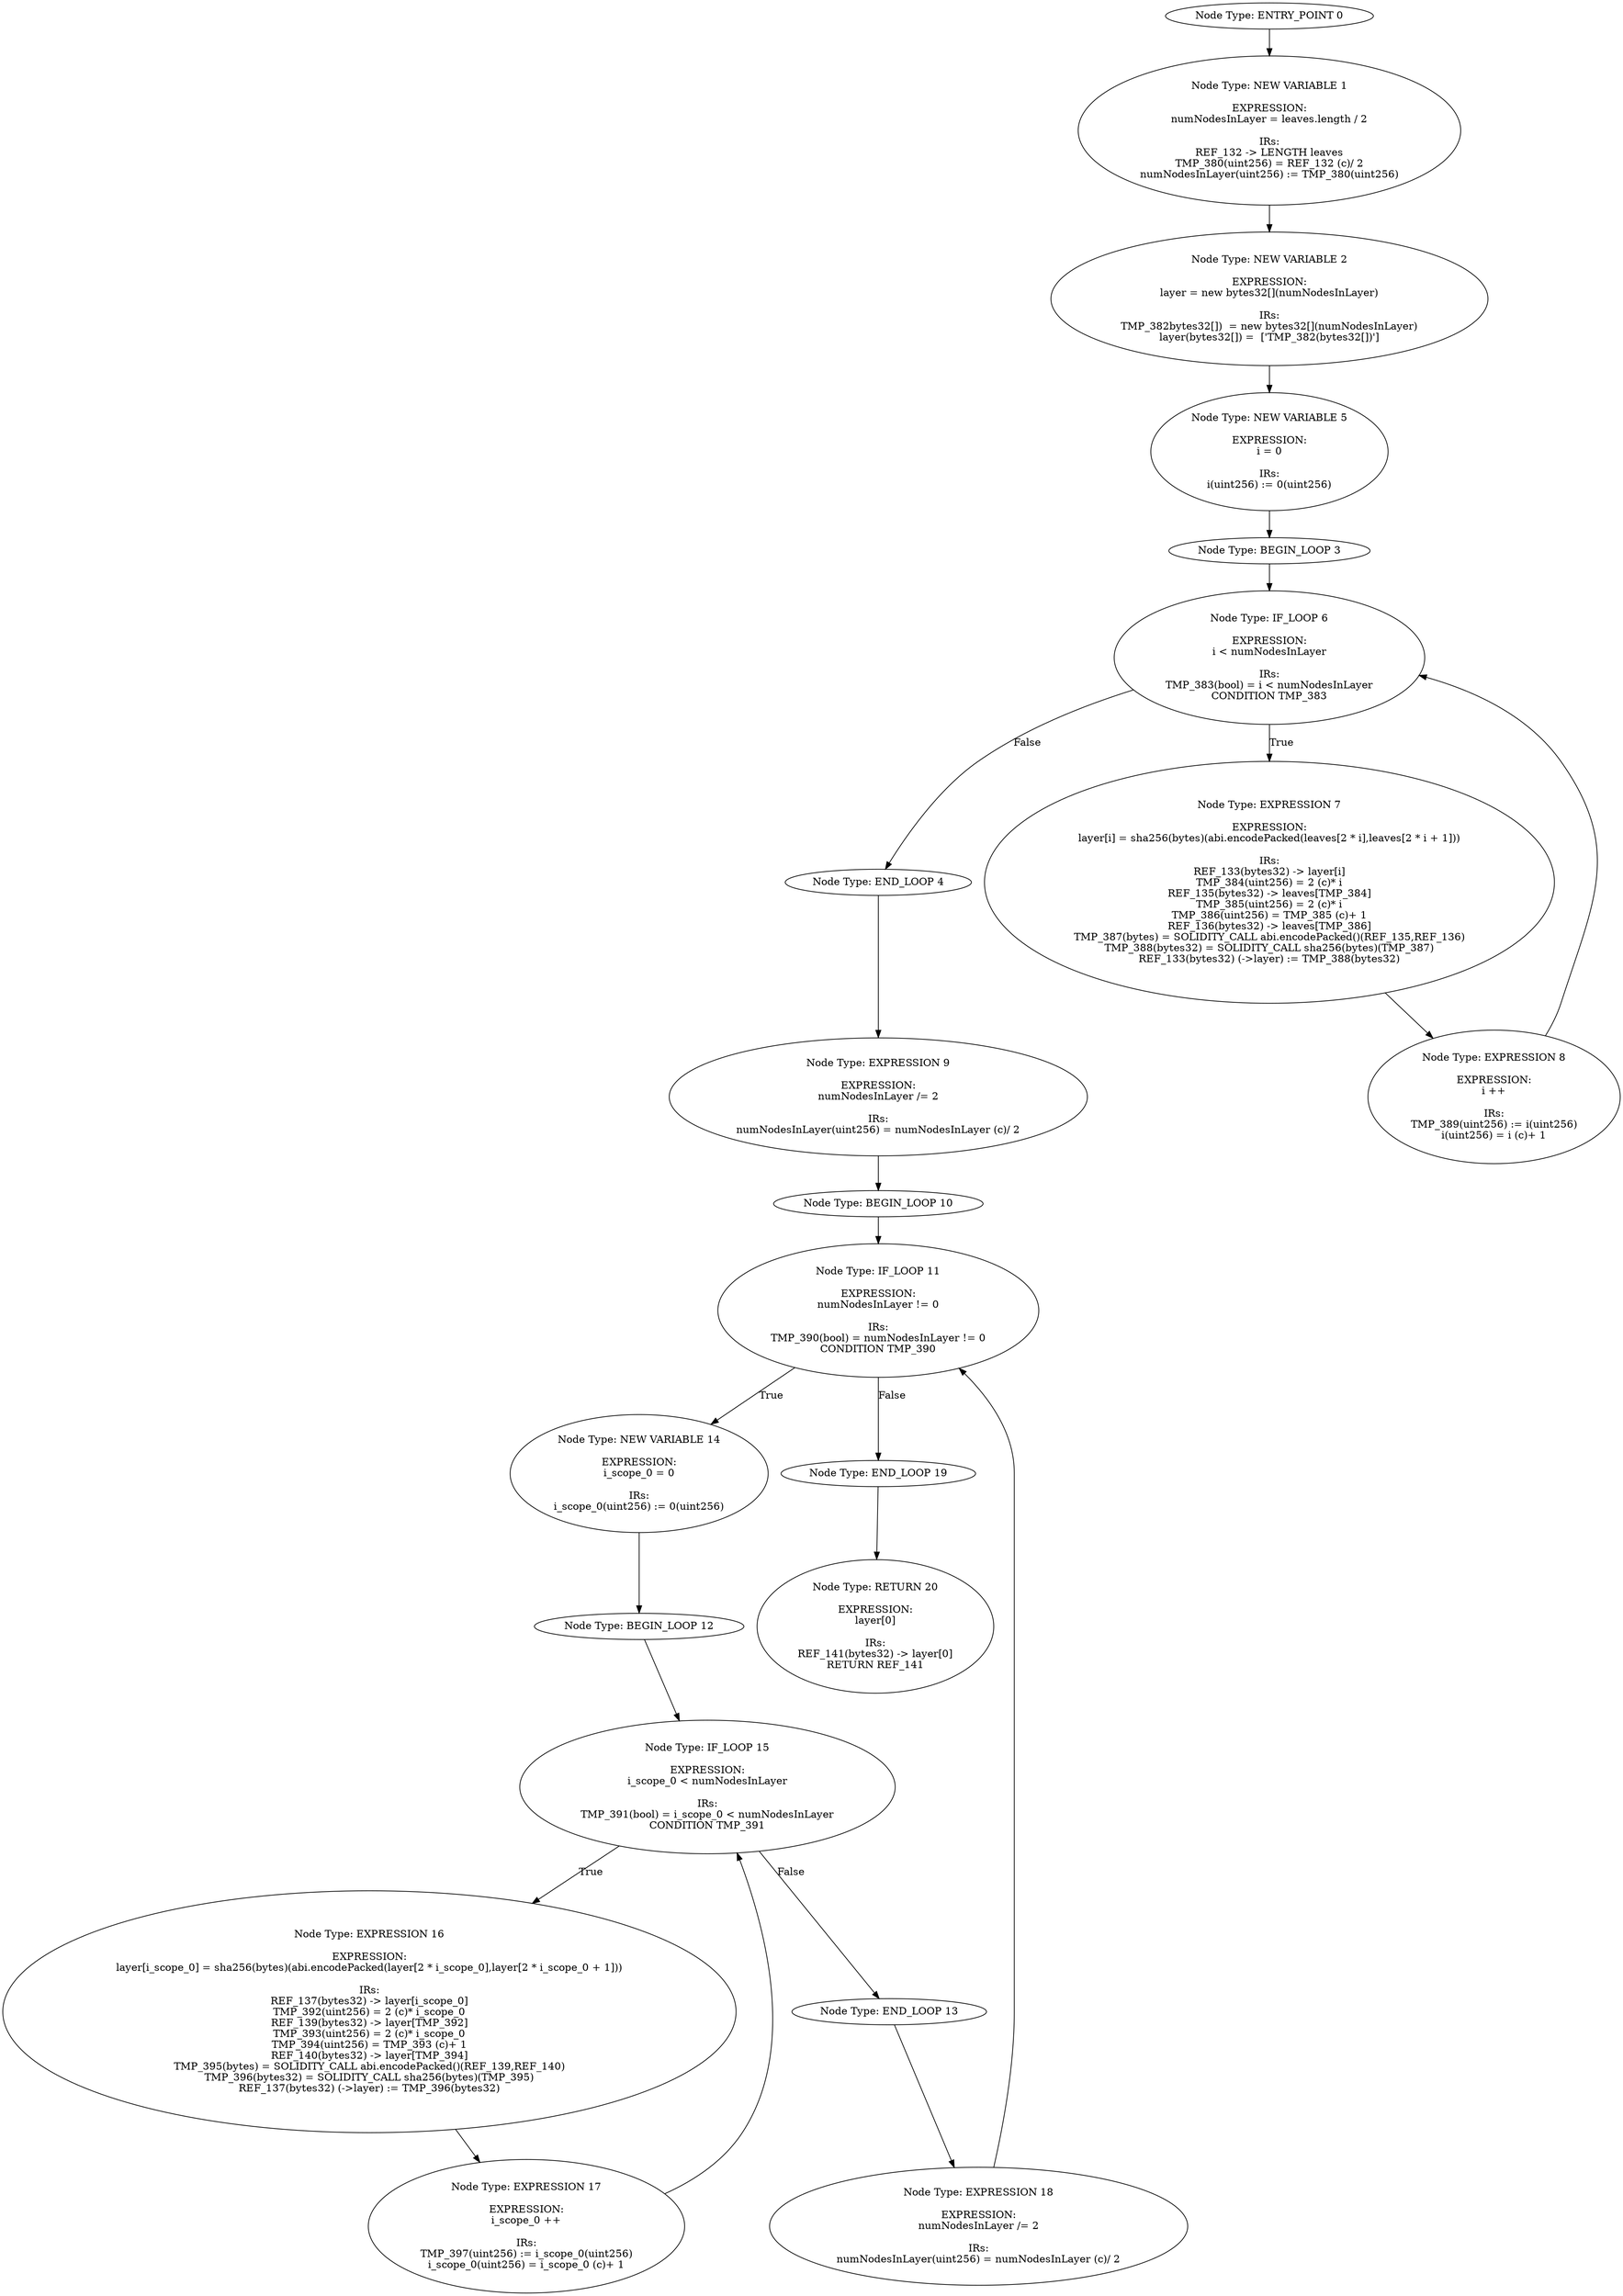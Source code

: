 digraph{
0[label="Node Type: ENTRY_POINT 0
"];
0->1;
1[label="Node Type: NEW VARIABLE 1

EXPRESSION:
numNodesInLayer = leaves.length / 2

IRs:
REF_132 -> LENGTH leaves
TMP_380(uint256) = REF_132 (c)/ 2
numNodesInLayer(uint256) := TMP_380(uint256)"];
1->2;
2[label="Node Type: NEW VARIABLE 2

EXPRESSION:
layer = new bytes32[](numNodesInLayer)

IRs:
TMP_382bytes32[])  = new bytes32[](numNodesInLayer)
layer(bytes32[]) =  ['TMP_382(bytes32[])']"];
2->5;
3[label="Node Type: BEGIN_LOOP 3
"];
3->6;
4[label="Node Type: END_LOOP 4
"];
4->9;
5[label="Node Type: NEW VARIABLE 5

EXPRESSION:
i = 0

IRs:
i(uint256) := 0(uint256)"];
5->3;
6[label="Node Type: IF_LOOP 6

EXPRESSION:
i < numNodesInLayer

IRs:
TMP_383(bool) = i < numNodesInLayer
CONDITION TMP_383"];
6->7[label="True"];
6->4[label="False"];
7[label="Node Type: EXPRESSION 7

EXPRESSION:
layer[i] = sha256(bytes)(abi.encodePacked(leaves[2 * i],leaves[2 * i + 1]))

IRs:
REF_133(bytes32) -> layer[i]
TMP_384(uint256) = 2 (c)* i
REF_135(bytes32) -> leaves[TMP_384]
TMP_385(uint256) = 2 (c)* i
TMP_386(uint256) = TMP_385 (c)+ 1
REF_136(bytes32) -> leaves[TMP_386]
TMP_387(bytes) = SOLIDITY_CALL abi.encodePacked()(REF_135,REF_136)
TMP_388(bytes32) = SOLIDITY_CALL sha256(bytes)(TMP_387)
REF_133(bytes32) (->layer) := TMP_388(bytes32)"];
7->8;
8[label="Node Type: EXPRESSION 8

EXPRESSION:
i ++

IRs:
TMP_389(uint256) := i(uint256)
i(uint256) = i (c)+ 1"];
8->6;
9[label="Node Type: EXPRESSION 9

EXPRESSION:
numNodesInLayer /= 2

IRs:
numNodesInLayer(uint256) = numNodesInLayer (c)/ 2"];
9->10;
10[label="Node Type: BEGIN_LOOP 10
"];
10->11;
11[label="Node Type: IF_LOOP 11

EXPRESSION:
numNodesInLayer != 0

IRs:
TMP_390(bool) = numNodesInLayer != 0
CONDITION TMP_390"];
11->14[label="True"];
11->19[label="False"];
12[label="Node Type: BEGIN_LOOP 12
"];
12->15;
13[label="Node Type: END_LOOP 13
"];
13->18;
14[label="Node Type: NEW VARIABLE 14

EXPRESSION:
i_scope_0 = 0

IRs:
i_scope_0(uint256) := 0(uint256)"];
14->12;
15[label="Node Type: IF_LOOP 15

EXPRESSION:
i_scope_0 < numNodesInLayer

IRs:
TMP_391(bool) = i_scope_0 < numNodesInLayer
CONDITION TMP_391"];
15->16[label="True"];
15->13[label="False"];
16[label="Node Type: EXPRESSION 16

EXPRESSION:
layer[i_scope_0] = sha256(bytes)(abi.encodePacked(layer[2 * i_scope_0],layer[2 * i_scope_0 + 1]))

IRs:
REF_137(bytes32) -> layer[i_scope_0]
TMP_392(uint256) = 2 (c)* i_scope_0
REF_139(bytes32) -> layer[TMP_392]
TMP_393(uint256) = 2 (c)* i_scope_0
TMP_394(uint256) = TMP_393 (c)+ 1
REF_140(bytes32) -> layer[TMP_394]
TMP_395(bytes) = SOLIDITY_CALL abi.encodePacked()(REF_139,REF_140)
TMP_396(bytes32) = SOLIDITY_CALL sha256(bytes)(TMP_395)
REF_137(bytes32) (->layer) := TMP_396(bytes32)"];
16->17;
17[label="Node Type: EXPRESSION 17

EXPRESSION:
i_scope_0 ++

IRs:
TMP_397(uint256) := i_scope_0(uint256)
i_scope_0(uint256) = i_scope_0 (c)+ 1"];
17->15;
18[label="Node Type: EXPRESSION 18

EXPRESSION:
numNodesInLayer /= 2

IRs:
numNodesInLayer(uint256) = numNodesInLayer (c)/ 2"];
18->11;
19[label="Node Type: END_LOOP 19
"];
19->20;
20[label="Node Type: RETURN 20

EXPRESSION:
layer[0]

IRs:
REF_141(bytes32) -> layer[0]
RETURN REF_141"];
}
